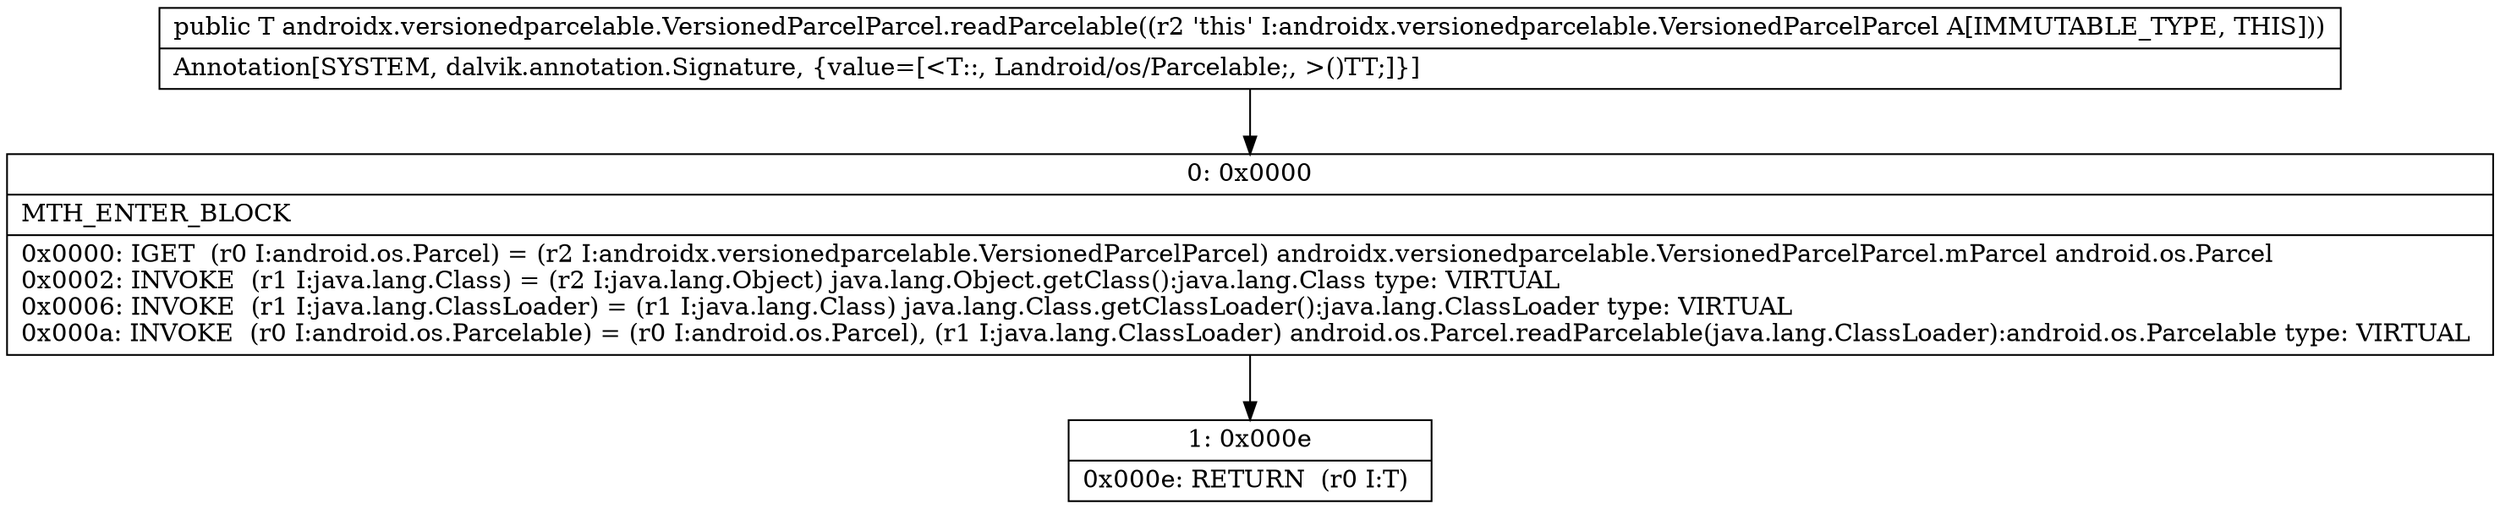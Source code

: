 digraph "CFG forandroidx.versionedparcelable.VersionedParcelParcel.readParcelable()Landroid\/os\/Parcelable;" {
Node_0 [shape=record,label="{0\:\ 0x0000|MTH_ENTER_BLOCK\l|0x0000: IGET  (r0 I:android.os.Parcel) = (r2 I:androidx.versionedparcelable.VersionedParcelParcel) androidx.versionedparcelable.VersionedParcelParcel.mParcel android.os.Parcel \l0x0002: INVOKE  (r1 I:java.lang.Class) = (r2 I:java.lang.Object) java.lang.Object.getClass():java.lang.Class type: VIRTUAL \l0x0006: INVOKE  (r1 I:java.lang.ClassLoader) = (r1 I:java.lang.Class) java.lang.Class.getClassLoader():java.lang.ClassLoader type: VIRTUAL \l0x000a: INVOKE  (r0 I:android.os.Parcelable) = (r0 I:android.os.Parcel), (r1 I:java.lang.ClassLoader) android.os.Parcel.readParcelable(java.lang.ClassLoader):android.os.Parcelable type: VIRTUAL \l}"];
Node_1 [shape=record,label="{1\:\ 0x000e|0x000e: RETURN  (r0 I:T) \l}"];
MethodNode[shape=record,label="{public T androidx.versionedparcelable.VersionedParcelParcel.readParcelable((r2 'this' I:androidx.versionedparcelable.VersionedParcelParcel A[IMMUTABLE_TYPE, THIS]))  | Annotation[SYSTEM, dalvik.annotation.Signature, \{value=[\<T::, Landroid\/os\/Parcelable;, \>()TT;]\}]\l}"];
MethodNode -> Node_0;
Node_0 -> Node_1;
}

